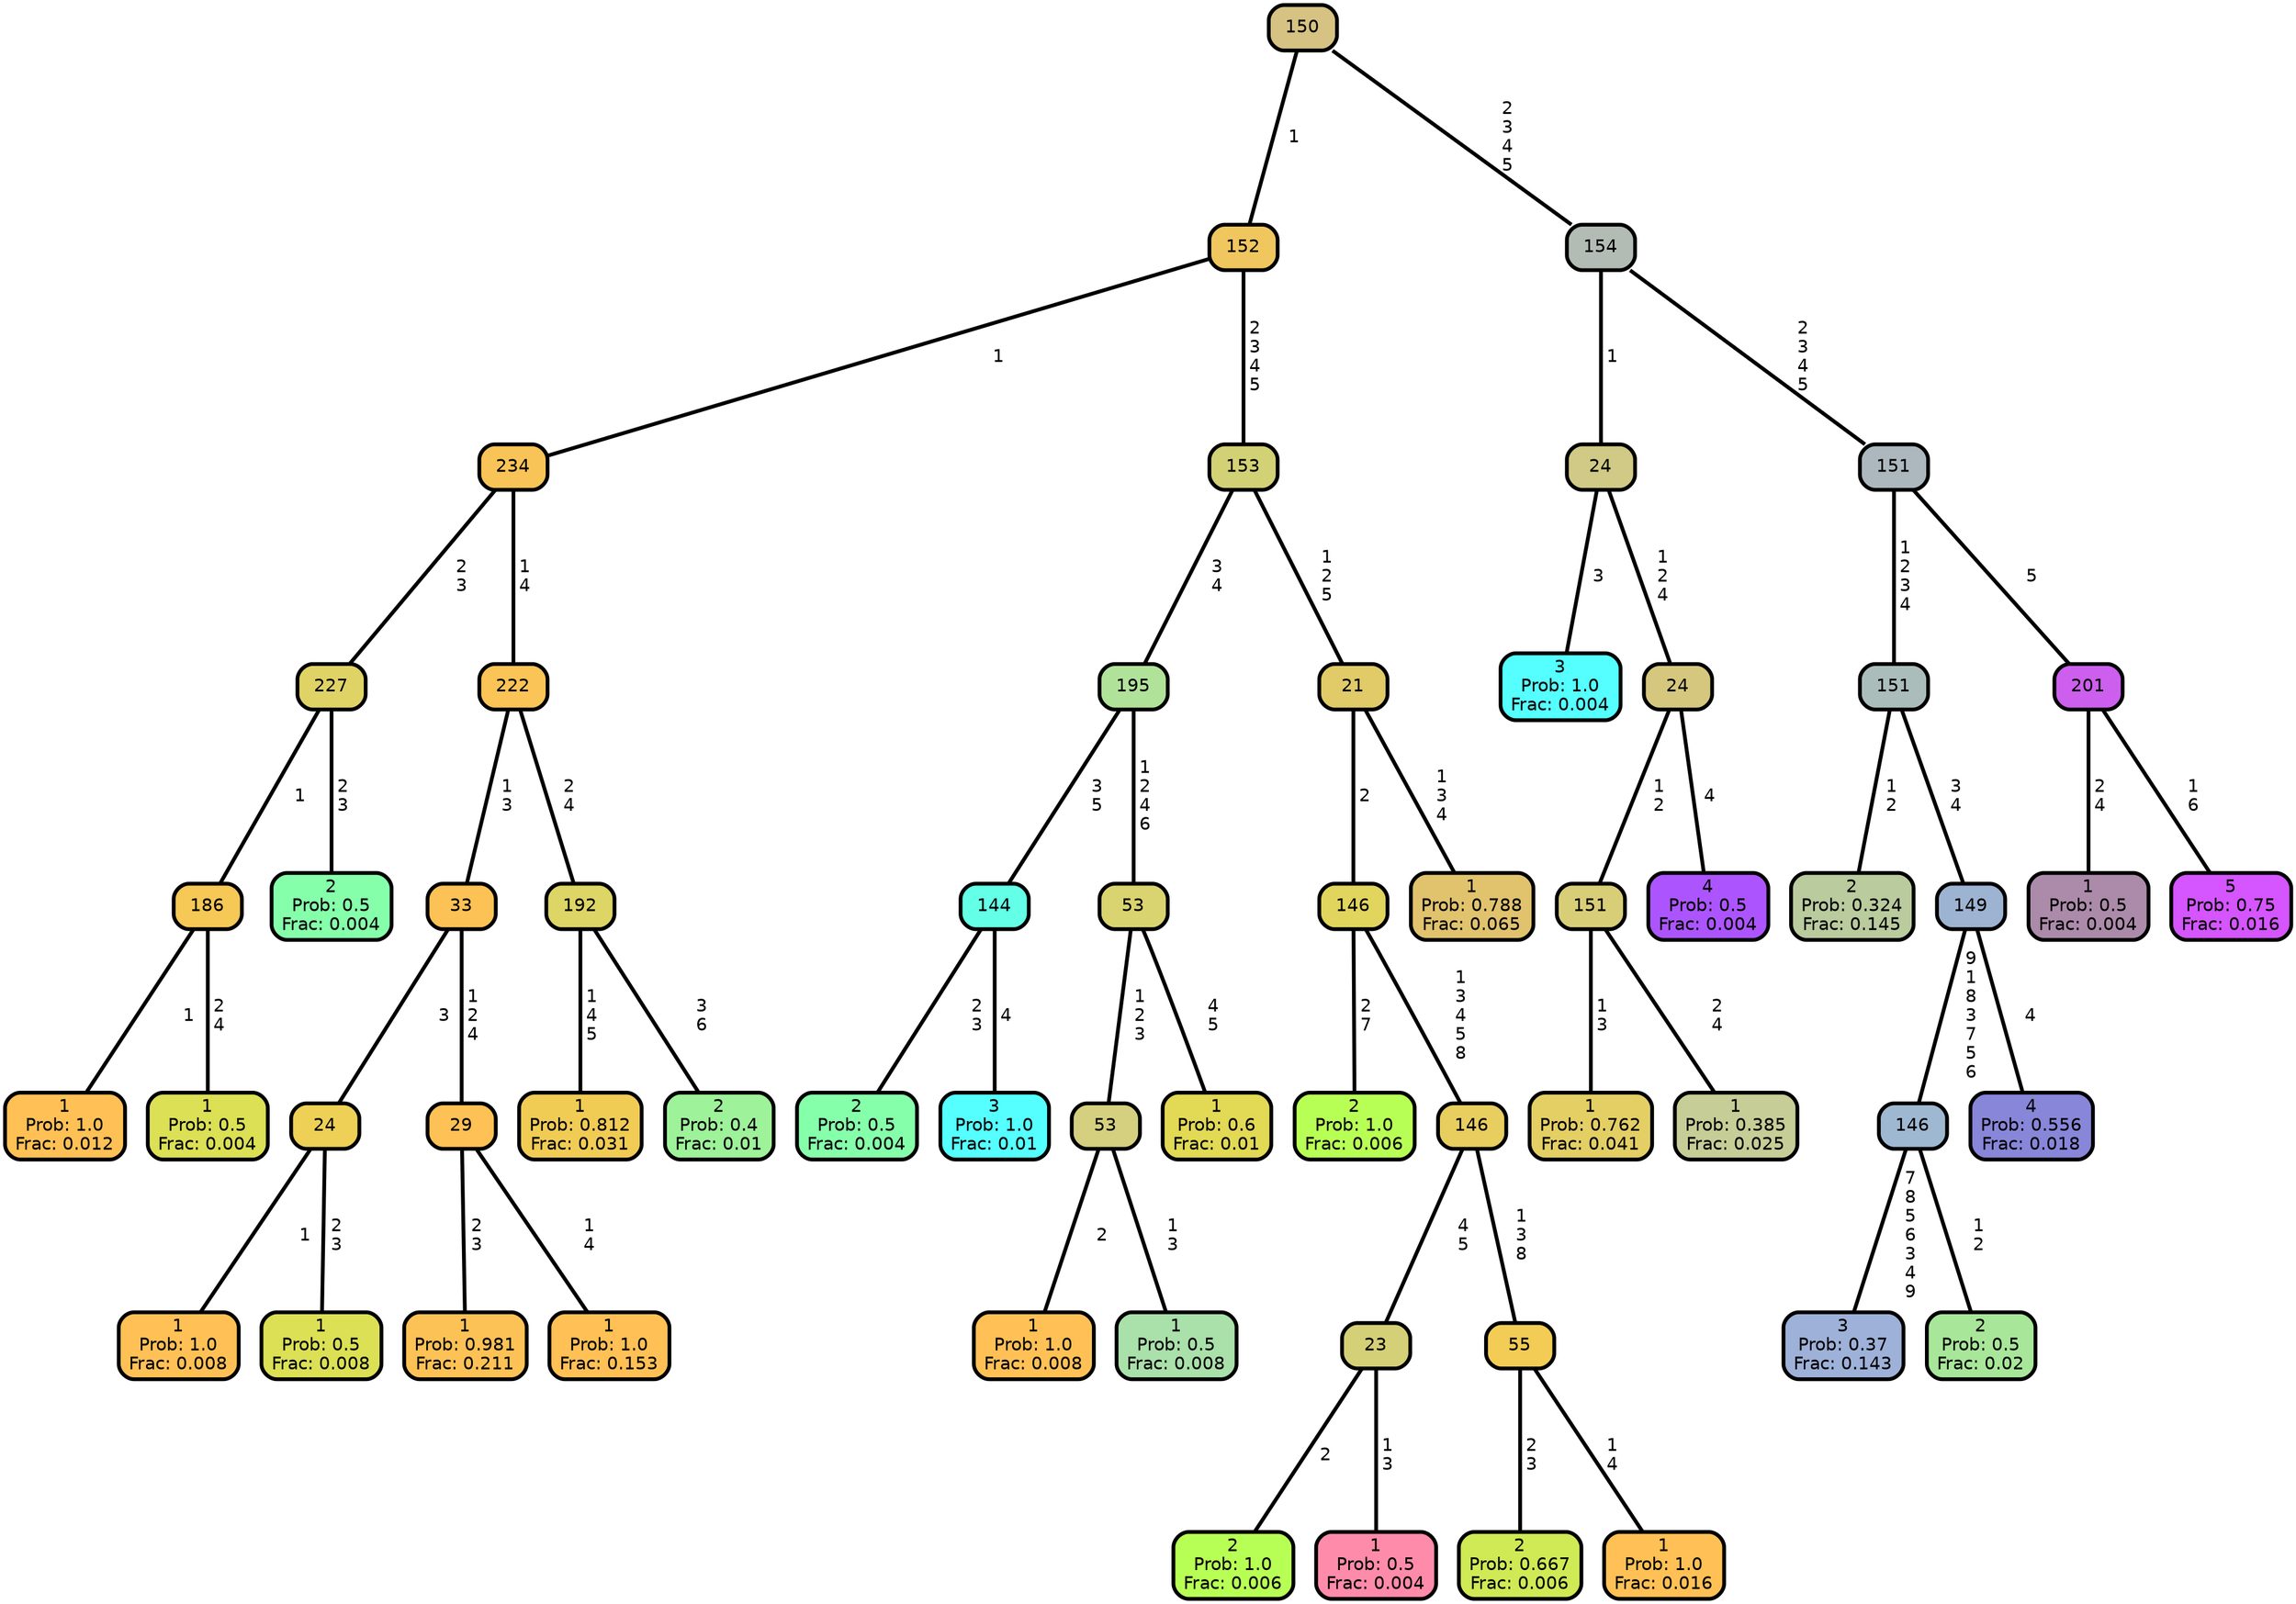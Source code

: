 graph Tree {
node [shape=box, style="filled, rounded",color="black",penwidth="3",fontcolor="black",                 fontname=helvetica] ;
graph [ranksep="0 equally", splines=straight,                 bgcolor=transparent, dpi=200] ;
edge [fontname=helvetica, color=black] ;
0 [label="1
Prob: 1.0
Frac: 0.012", fillcolor="#ffc155"] ;
1 [label="186", fillcolor="#f6c855"] ;
2 [label="1
Prob: 0.5
Frac: 0.004", fillcolor="#dbe055"] ;
3 [label="227", fillcolor="#dfd366"] ;
4 [label="2
Prob: 0.5
Frac: 0.004", fillcolor="#86ffaa"] ;
5 [label="234", fillcolor="#f9c457"] ;
6 [label="1
Prob: 1.0
Frac: 0.008", fillcolor="#ffc155"] ;
7 [label="24", fillcolor="#edd055"] ;
8 [label="1
Prob: 0.5
Frac: 0.008", fillcolor="#dbe055"] ;
9 [label="33", fillcolor="#fdc255"] ;
10 [label="1
Prob: 0.981
Frac: 0.211", fillcolor="#fdc255"] ;
11 [label="29", fillcolor="#fec155"] ;
12 [label="1
Prob: 1.0
Frac: 0.153", fillcolor="#ffc155"] ;
13 [label="222", fillcolor="#fac456"] ;
14 [label="1
Prob: 0.812
Frac: 0.031", fillcolor="#f1cc55"] ;
15 [label="192", fillcolor="#ddd565"] ;
16 [label="2
Prob: 0.4
Frac: 0.01", fillcolor="#9ef299"] ;
17 [label="152", fillcolor="#f0c75e"] ;
18 [label="2
Prob: 0.5
Frac: 0.004", fillcolor="#86ffaa"] ;
19 [label="144", fillcolor="#63ffe6"] ;
20 [label="3
Prob: 1.0
Frac: 0.01", fillcolor="#55ffff"] ;
21 [label="195", fillcolor="#b0e399"] ;
22 [label="1
Prob: 1.0
Frac: 0.008", fillcolor="#ffc155"] ;
23 [label="53", fillcolor="#d4d07f"] ;
24 [label="1
Prob: 0.5
Frac: 0.008", fillcolor="#aae0aa"] ;
25 [label="53", fillcolor="#d9d46f"] ;
26 [label="1
Prob: 0.6
Frac: 0.01", fillcolor="#e2d955"] ;
27 [label="153", fillcolor="#d3d176"] ;
28 [label="2
Prob: 1.0
Frac: 0.006", fillcolor="#b8ff55"] ;
29 [label="146", fillcolor="#e1d55d"] ;
30 [label="2
Prob: 1.0
Frac: 0.006", fillcolor="#b8ff55"] ;
31 [label="23", fillcolor="#d4d077"] ;
32 [label="1
Prob: 0.5
Frac: 0.004", fillcolor="#ff8baa"] ;
33 [label="146", fillcolor="#e8cd5f"] ;
34 [label="2
Prob: 0.667
Frac: 0.006", fillcolor="#cfea55"] ;
35 [label="55", fillcolor="#f2cc55"] ;
36 [label="1
Prob: 1.0
Frac: 0.016", fillcolor="#ffc155"] ;
37 [label="21", fillcolor="#e1ca68"] ;
38 [label="1
Prob: 0.788
Frac: 0.065", fillcolor="#e1c36e"] ;
39 [label="150", fillcolor="#d6c282"] ;
40 [label="3
Prob: 1.0
Frac: 0.004", fillcolor="#55ffff"] ;
41 [label="24", fillcolor="#d0ca86"] ;
42 [label="1
Prob: 0.762
Frac: 0.041", fillcolor="#e4cf65"] ;
43 [label="151", fillcolor="#d9ce78"] ;
44 [label="1
Prob: 0.385
Frac: 0.025", fillcolor="#c7cd96"] ;
45 [label="24", fillcolor="#d6c77f"] ;
46 [label="4
Prob: 0.5
Frac: 0.004", fillcolor="#ac55ff"] ;
47 [label="154", fillcolor="#b2bbb4"] ;
48 [label="2
Prob: 0.324
Frac: 0.145", fillcolor="#bacb9e"] ;
49 [label="151", fillcolor="#aabdbb"] ;
50 [label="3
Prob: 0.37
Frac: 0.143", fillcolor="#9eb1d9"] ;
51 [label="146", fillcolor="#9fb8d1"] ;
52 [label="2
Prob: 0.5
Frac: 0.02", fillcolor="#a8e799"] ;
53 [label="149", fillcolor="#9db3d2"] ;
54 [label="4
Prob: 0.556
Frac: 0.018", fillcolor="#8886d9"] ;
55 [label="151", fillcolor="#acb8be"] ;
56 [label="1
Prob: 0.5
Frac: 0.004", fillcolor="#ac8baa"] ;
57 [label="201", fillcolor="#cd5fee"] ;
58 [label="5
Prob: 0.75
Frac: 0.016", fillcolor="#d555ff"] ;
1 -- 0 [label=" 1",penwidth=3] ;
1 -- 2 [label=" 2\n 4",penwidth=3] ;
3 -- 1 [label=" 1",penwidth=3] ;
3 -- 4 [label=" 2\n 3",penwidth=3] ;
5 -- 3 [label=" 2\n 3",penwidth=3] ;
5 -- 13 [label=" 1\n 4",penwidth=3] ;
7 -- 6 [label=" 1",penwidth=3] ;
7 -- 8 [label=" 2\n 3",penwidth=3] ;
9 -- 7 [label=" 3",penwidth=3] ;
9 -- 11 [label=" 1\n 2\n 4",penwidth=3] ;
11 -- 10 [label=" 2\n 3",penwidth=3] ;
11 -- 12 [label=" 1\n 4",penwidth=3] ;
13 -- 9 [label=" 1\n 3",penwidth=3] ;
13 -- 15 [label=" 2\n 4",penwidth=3] ;
15 -- 14 [label=" 1\n 4\n 5",penwidth=3] ;
15 -- 16 [label=" 3\n 6",penwidth=3] ;
17 -- 5 [label=" 1",penwidth=3] ;
17 -- 27 [label=" 2\n 3\n 4\n 5",penwidth=3] ;
19 -- 18 [label=" 2\n 3",penwidth=3] ;
19 -- 20 [label=" 4",penwidth=3] ;
21 -- 19 [label=" 3\n 5",penwidth=3] ;
21 -- 25 [label=" 1\n 2\n 4\n 6",penwidth=3] ;
23 -- 22 [label=" 2",penwidth=3] ;
23 -- 24 [label=" 1\n 3",penwidth=3] ;
25 -- 23 [label=" 1\n 2\n 3",penwidth=3] ;
25 -- 26 [label=" 4\n 5",penwidth=3] ;
27 -- 21 [label=" 3\n 4",penwidth=3] ;
27 -- 37 [label=" 1\n 2\n 5",penwidth=3] ;
29 -- 28 [label=" 2\n 7",penwidth=3] ;
29 -- 33 [label=" 1\n 3\n 4\n 5\n 8",penwidth=3] ;
31 -- 30 [label=" 2",penwidth=3] ;
31 -- 32 [label=" 1\n 3",penwidth=3] ;
33 -- 31 [label=" 4\n 5",penwidth=3] ;
33 -- 35 [label=" 1\n 3\n 8",penwidth=3] ;
35 -- 34 [label=" 2\n 3",penwidth=3] ;
35 -- 36 [label=" 1\n 4",penwidth=3] ;
37 -- 29 [label=" 2",penwidth=3] ;
37 -- 38 [label=" 1\n 3\n 4",penwidth=3] ;
39 -- 17 [label=" 1",penwidth=3] ;
39 -- 47 [label=" 2\n 3\n 4\n 5",penwidth=3] ;
41 -- 40 [label=" 3",penwidth=3] ;
41 -- 45 [label=" 1\n 2\n 4",penwidth=3] ;
43 -- 42 [label=" 1\n 3",penwidth=3] ;
43 -- 44 [label=" 2\n 4",penwidth=3] ;
45 -- 43 [label=" 1\n 2",penwidth=3] ;
45 -- 46 [label=" 4",penwidth=3] ;
47 -- 41 [label=" 1",penwidth=3] ;
47 -- 55 [label=" 2\n 3\n 4\n 5",penwidth=3] ;
49 -- 48 [label=" 1\n 2",penwidth=3] ;
49 -- 53 [label=" 3\n 4",penwidth=3] ;
51 -- 50 [label=" 7\n 8\n 5\n 6\n 3\n 4\n 9",penwidth=3] ;
51 -- 52 [label=" 1\n 2",penwidth=3] ;
53 -- 51 [label=" 9\n 1\n 8\n 3\n 7\n 5\n 6",penwidth=3] ;
53 -- 54 [label=" 4",penwidth=3] ;
55 -- 49 [label=" 1\n 2\n 3\n 4",penwidth=3] ;
55 -- 57 [label=" 5",penwidth=3] ;
57 -- 56 [label=" 2\n 4",penwidth=3] ;
57 -- 58 [label=" 1\n 6",penwidth=3] ;
{rank = same;}}